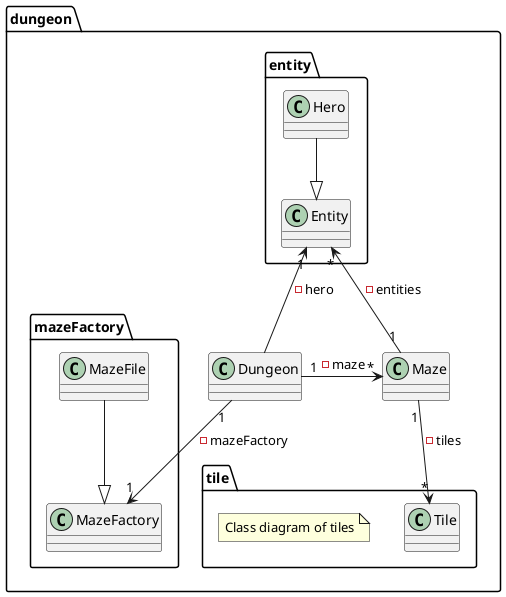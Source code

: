 @startuml

package dungeon{

    class Dungeon{

    }

    class Maze{


    }

    package tile{

        class Tile{

        }

        note "Class diagram of tiles" as N1

    }

    package entity{

        class Entity{

        }

        class Hero{

        }

    }

    package mazeFactory{

        class MazeFactory{

        }

        class MazeFile{

        }

    }

}

Dungeon "1" -left-> "*" Maze: -maze
Dungeon "1" --> "1" MazeFactory: -mazeFactory
Maze "1" --> "*" Tile: -tiles
Maze "1" -up-> "*" Entity: -entities

Hero --|> Entity
Dungeon --> "1" Entity : -hero

MazeFile --|> MazeFactory

@enduml